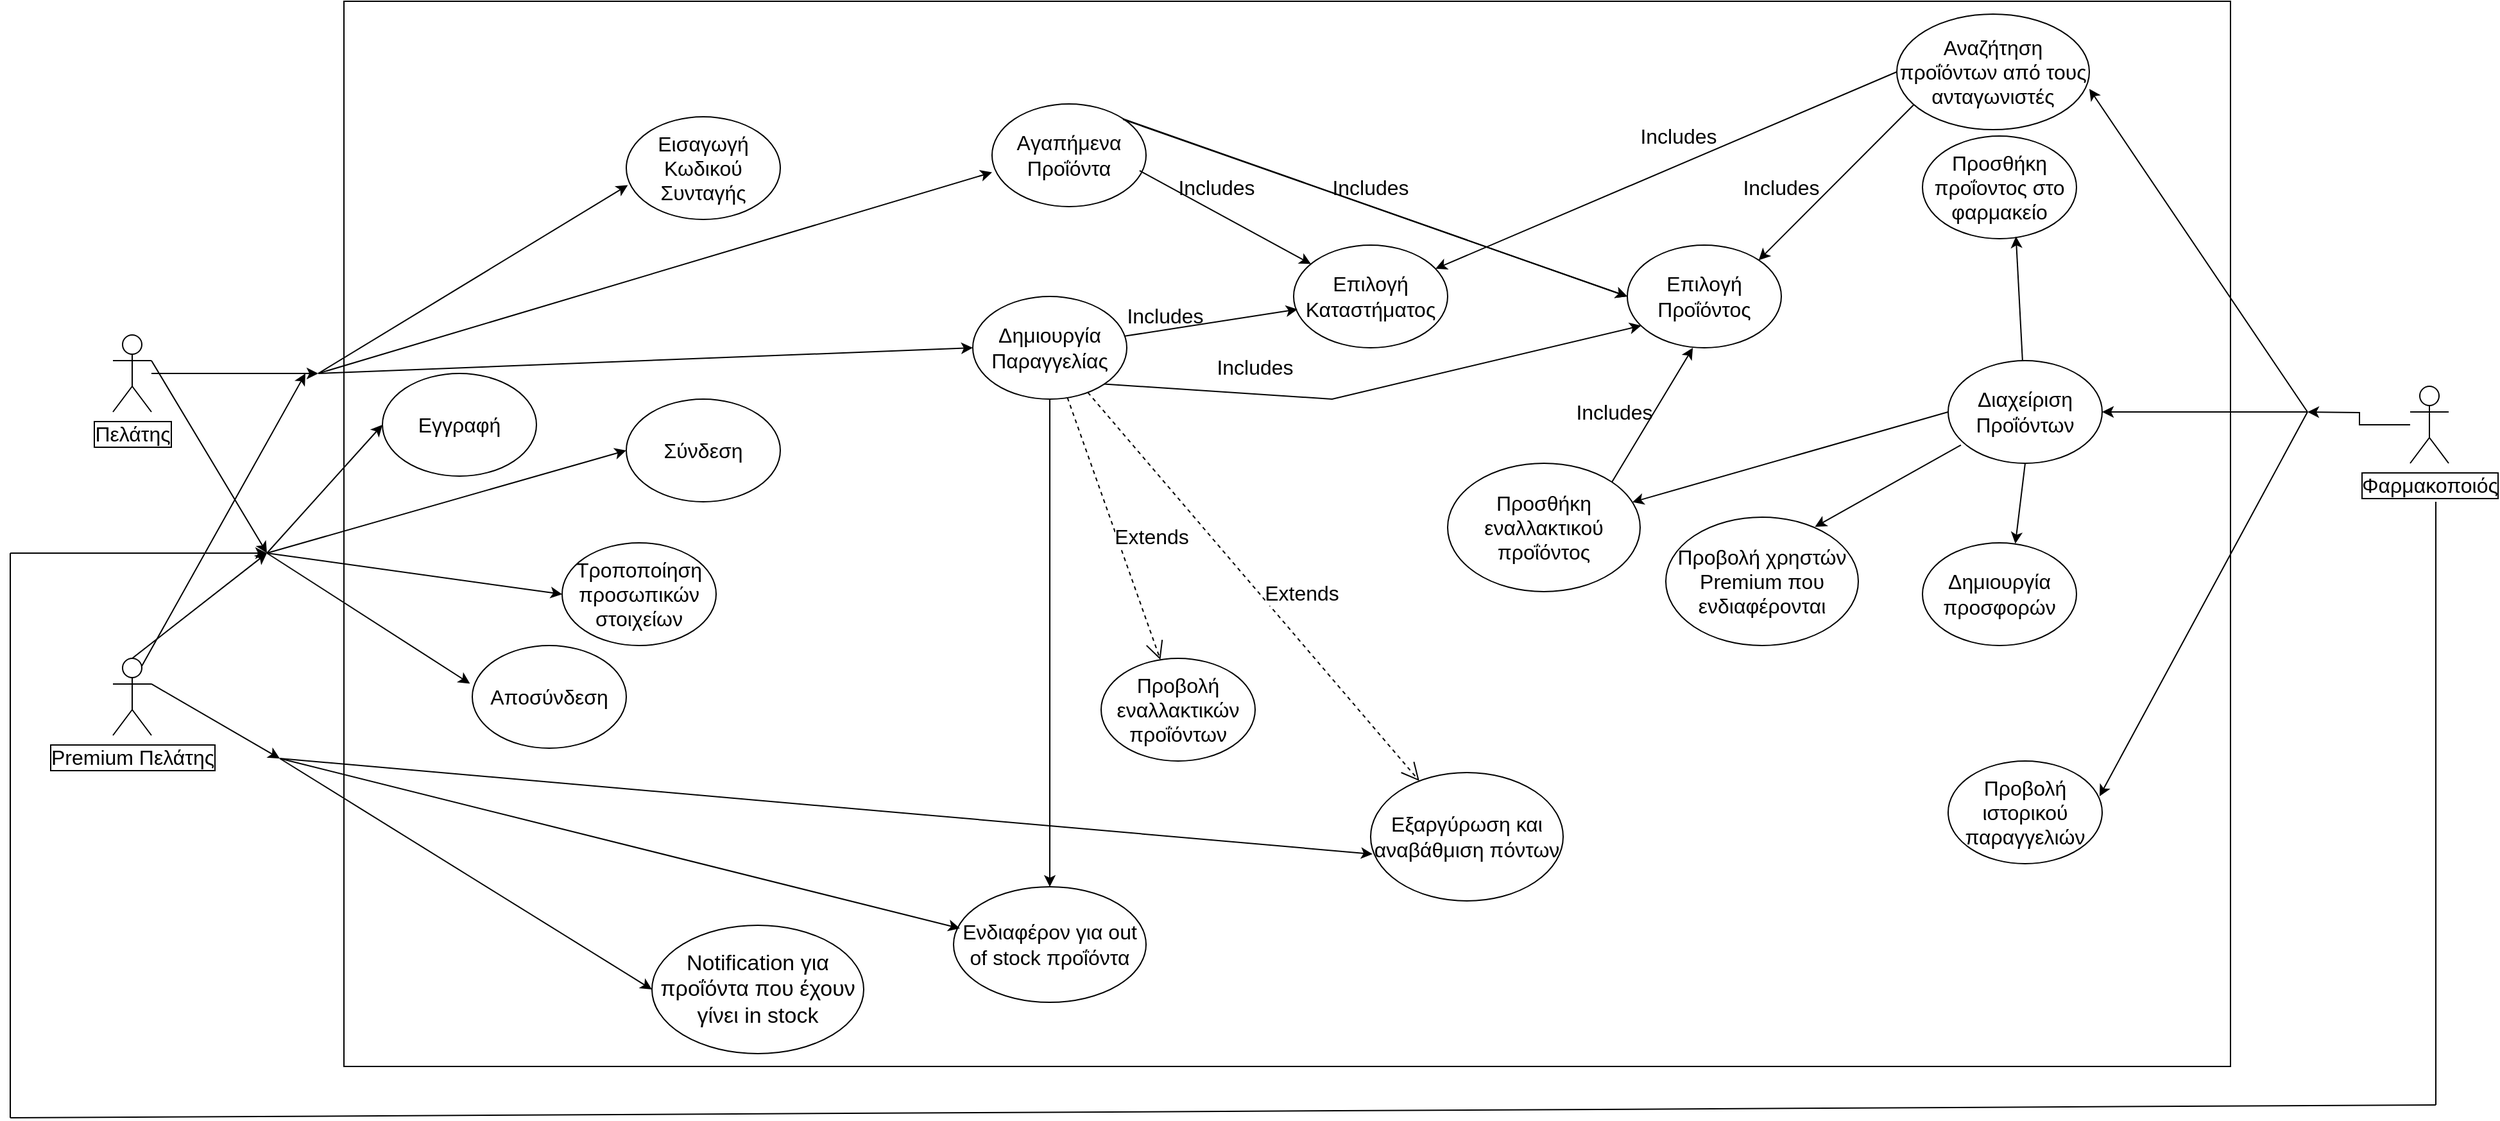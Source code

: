 <mxfile version="21.1.2" type="device">
  <diagram name="Page-1" id="Qe5NpkyWLI_vIHsc7dSD">
    <mxGraphModel dx="2858" dy="1490" grid="0" gridSize="10" guides="0" tooltips="0" connect="0" arrows="0" fold="1" page="0" pageScale="1" pageWidth="850" pageHeight="1100" math="0" shadow="0">
      <root>
        <mxCell id="0" />
        <mxCell id="1" parent="0" />
        <mxCell id="CREizObTUWnjvp1a3Svo-51" value="" style="rounded=0;labelBackgroundColor=none;labelBorderColor=none;strokeColor=default;fontFamily=Helvetica;fontSize=16;fontColor=none;fillColor=default;noLabel=1;" vertex="1" parent="1">
          <mxGeometry x="-270" y="-320" width="1470" height="830" as="geometry" />
        </mxCell>
        <mxCell id="CREizObTUWnjvp1a3Svo-108" style="edgeStyle=orthogonalEdgeStyle;rounded=0;orthogonalLoop=1;jettySize=auto;html=1;fontFamily=Helvetica;fontSize=16;fontColor=default;" edge="1" parent="1" source="4nn6u_0jlApEZRZTeu81-1">
          <mxGeometry relative="1" as="geometry">
            <mxPoint x="-290" y="-30" as="targetPoint" />
          </mxGeometry>
        </mxCell>
        <mxCell id="4nn6u_0jlApEZRZTeu81-1" value="Πελάτης" style="shape=umlActor;verticalLabelPosition=bottom;verticalAlign=top;html=1;outlineConnect=0;fontSize=16;labelBackgroundColor=default;labelBorderColor=default;" parent="1" vertex="1">
          <mxGeometry x="-450" y="-60" width="30" height="60" as="geometry" />
        </mxCell>
        <mxCell id="4nn6u_0jlApEZRZTeu81-4" value="Premium Πελάτης" style="shape=umlActor;verticalLabelPosition=bottom;verticalAlign=top;html=1;outlineConnect=0;fontSize=16;labelBorderColor=default;labelBackgroundColor=default;" parent="1" vertex="1">
          <mxGeometry x="-450" y="192" width="30" height="60" as="geometry" />
        </mxCell>
        <mxCell id="CREizObTUWnjvp1a3Svo-22" value="Σύνδεση" style="ellipse;whiteSpace=wrap;html=1;labelBackgroundColor=none;labelBorderColor=none;strokeColor=default;fontFamily=Helvetica;fontSize=16;fontColor=default;fillColor=default;" vertex="1" parent="1">
          <mxGeometry x="-50" y="-10" width="120" height="80" as="geometry" />
        </mxCell>
        <mxCell id="CREizObTUWnjvp1a3Svo-23" value="Εγγραφή" style="ellipse;whiteSpace=wrap;html=1;labelBackgroundColor=none;labelBorderColor=none;strokeColor=default;fontFamily=Helvetica;fontSize=16;fontColor=default;fillColor=default;" vertex="1" parent="1">
          <mxGeometry x="-240" y="-30" width="120" height="80" as="geometry" />
        </mxCell>
        <mxCell id="CREizObTUWnjvp1a3Svo-24" value="Προβολή εναλλακτικών προΐόντων" style="ellipse;whiteSpace=wrap;html=1;labelBackgroundColor=none;labelBorderColor=none;strokeColor=default;fontFamily=Helvetica;fontSize=16;fontColor=default;fillColor=default;" vertex="1" parent="1">
          <mxGeometry x="320" y="192" width="120" height="80" as="geometry" />
        </mxCell>
        <mxCell id="CREizObTUWnjvp1a3Svo-25" value="Εξαργύρωση και αναβάθμιση πόντων" style="ellipse;whiteSpace=wrap;html=1;labelBackgroundColor=none;labelBorderColor=none;strokeColor=default;fontFamily=Helvetica;fontSize=16;fontColor=default;fillColor=default;" vertex="1" parent="1">
          <mxGeometry x="530" y="281" width="150" height="100" as="geometry" />
        </mxCell>
        <mxCell id="CREizObTUWnjvp1a3Svo-68" style="edgeStyle=orthogonalEdgeStyle;rounded=0;orthogonalLoop=1;jettySize=auto;html=1;fontFamily=Helvetica;fontSize=16;fontColor=default;" edge="1" parent="1" source="CREizObTUWnjvp1a3Svo-26" target="CREizObTUWnjvp1a3Svo-30">
          <mxGeometry relative="1" as="geometry" />
        </mxCell>
        <mxCell id="CREizObTUWnjvp1a3Svo-26" value="Δημιουργία Παραγγελίας" style="ellipse;html=1;labelBackgroundColor=none;labelBorderColor=none;strokeColor=default;fontFamily=Helvetica;fontSize=16;fontColor=default;fillColor=default;whiteSpace=wrap;" vertex="1" parent="1">
          <mxGeometry x="220" y="-90" width="120" height="80" as="geometry" />
        </mxCell>
        <mxCell id="CREizObTUWnjvp1a3Svo-27" value="Εισαγωγή Κωδικού Συνταγής&lt;br&gt;" style="ellipse;whiteSpace=wrap;html=1;labelBackgroundColor=none;labelBorderColor=none;strokeColor=default;fontFamily=Helvetica;fontSize=16;fontColor=default;fillColor=default;" vertex="1" parent="1">
          <mxGeometry x="-50" y="-230" width="120" height="80" as="geometry" />
        </mxCell>
        <mxCell id="CREizObTUWnjvp1a3Svo-28" value="Τροποποίηση προσωπικών στοιχείων" style="ellipse;whiteSpace=wrap;html=1;labelBackgroundColor=none;labelBorderColor=none;strokeColor=default;fontFamily=Helvetica;fontSize=16;fontColor=default;fillColor=default;" vertex="1" parent="1">
          <mxGeometry x="-100" y="102" width="120" height="80" as="geometry" />
        </mxCell>
        <mxCell id="CREizObTUWnjvp1a3Svo-29" value="Αποσύνδεση" style="ellipse;whiteSpace=wrap;html=1;labelBackgroundColor=none;labelBorderColor=none;strokeColor=default;fontFamily=Helvetica;fontSize=16;fontColor=default;fillColor=default;" vertex="1" parent="1">
          <mxGeometry x="-170" y="182" width="120" height="80" as="geometry" />
        </mxCell>
        <mxCell id="CREizObTUWnjvp1a3Svo-30" value="Ενδιαφέρον για out of stock προΐόντα" style="ellipse;whiteSpace=wrap;html=1;labelBackgroundColor=none;labelBorderColor=none;strokeColor=default;fontFamily=Helvetica;fontSize=16;fontColor=default;fillColor=default;align=center;" vertex="1" parent="1">
          <mxGeometry x="205" y="370" width="150" height="90" as="geometry" />
        </mxCell>
        <mxCell id="CREizObTUWnjvp1a3Svo-42" value="" style="endArrow=classic;html=1;rounded=0;fontFamily=Helvetica;fontSize=16;fontColor=default;entryX=-0.015;entryY=0.371;entryDx=0;entryDy=0;entryPerimeter=0;" edge="1" parent="1" target="CREizObTUWnjvp1a3Svo-29">
          <mxGeometry width="50" height="50" relative="1" as="geometry">
            <mxPoint x="-330" y="110" as="sourcePoint" />
            <mxPoint x="-230" y="16" as="targetPoint" />
          </mxGeometry>
        </mxCell>
        <mxCell id="CREizObTUWnjvp1a3Svo-44" value="" style="endArrow=classic;html=1;rounded=0;fontFamily=Helvetica;fontSize=16;fontColor=default;entryX=0;entryY=0.5;entryDx=0;entryDy=0;" edge="1" parent="1" target="CREizObTUWnjvp1a3Svo-28">
          <mxGeometry width="50" height="50" relative="1" as="geometry">
            <mxPoint x="-330" y="110" as="sourcePoint" />
            <mxPoint x="-230" y="16" as="targetPoint" />
          </mxGeometry>
        </mxCell>
        <mxCell id="CREizObTUWnjvp1a3Svo-45" value="" style="endArrow=classic;html=1;rounded=0;fontFamily=Helvetica;fontSize=16;fontColor=default;entryX=0;entryY=0.5;entryDx=0;entryDy=0;" edge="1" parent="1" target="CREizObTUWnjvp1a3Svo-22">
          <mxGeometry width="50" height="50" relative="1" as="geometry">
            <mxPoint x="-330" y="110" as="sourcePoint" />
            <mxPoint x="-230" y="16" as="targetPoint" />
          </mxGeometry>
        </mxCell>
        <mxCell id="CREizObTUWnjvp1a3Svo-46" value="" style="endArrow=classic;html=1;rounded=0;fontFamily=Helvetica;fontSize=16;fontColor=default;entryX=0;entryY=0.5;entryDx=0;entryDy=0;" edge="1" parent="1" target="CREizObTUWnjvp1a3Svo-23">
          <mxGeometry width="50" height="50" relative="1" as="geometry">
            <mxPoint x="-330" y="110" as="sourcePoint" />
            <mxPoint x="-230" y="16" as="targetPoint" />
          </mxGeometry>
        </mxCell>
        <mxCell id="CREizObTUWnjvp1a3Svo-52" value="" style="endArrow=classic;html=1;rounded=0;fontFamily=Helvetica;fontSize=16;fontColor=default;exitX=0.5;exitY=0;exitDx=0;exitDy=0;exitPerimeter=0;" edge="1" parent="1" source="4nn6u_0jlApEZRZTeu81-4">
          <mxGeometry width="50" height="50" relative="1" as="geometry">
            <mxPoint x="220" y="130" as="sourcePoint" />
            <mxPoint x="-330" y="110" as="targetPoint" />
          </mxGeometry>
        </mxCell>
        <mxCell id="CREizObTUWnjvp1a3Svo-55" value="" style="endArrow=classic;html=1;rounded=0;fontFamily=Helvetica;fontSize=16;fontColor=default;exitX=1;exitY=0.333;exitDx=0;exitDy=0;exitPerimeter=0;" edge="1" parent="1" source="4nn6u_0jlApEZRZTeu81-1">
          <mxGeometry width="50" height="50" relative="1" as="geometry">
            <mxPoint x="220" y="130" as="sourcePoint" />
            <mxPoint x="-330" y="110" as="targetPoint" />
          </mxGeometry>
        </mxCell>
        <mxCell id="CREizObTUWnjvp1a3Svo-58" value="" style="endArrow=classic;html=1;rounded=0;fontFamily=Helvetica;fontSize=16;fontColor=default;entryX=0.033;entryY=0.36;entryDx=0;entryDy=0;entryPerimeter=0;" edge="1" parent="1" target="CREizObTUWnjvp1a3Svo-30">
          <mxGeometry width="50" height="50" relative="1" as="geometry">
            <mxPoint x="-320" y="270" as="sourcePoint" />
            <mxPoint x="140" y="50" as="targetPoint" />
          </mxGeometry>
        </mxCell>
        <mxCell id="CREizObTUWnjvp1a3Svo-67" value="Extends" style="endArrow=open;endSize=12;dashed=1;html=1;rounded=0;fontFamily=Helvetica;fontSize=16;fontColor=default;" edge="1" parent="1" source="CREizObTUWnjvp1a3Svo-26" target="CREizObTUWnjvp1a3Svo-24">
          <mxGeometry x="0.141" y="25" width="160" relative="1" as="geometry">
            <mxPoint x="400" y="10" as="sourcePoint" />
            <mxPoint x="560" y="10" as="targetPoint" />
            <mxPoint as="offset" />
          </mxGeometry>
        </mxCell>
        <mxCell id="CREizObTUWnjvp1a3Svo-70" value="" style="endArrow=classic;html=1;rounded=0;fontFamily=Helvetica;fontSize=16;fontColor=default;entryX=0.01;entryY=0.635;entryDx=0;entryDy=0;entryPerimeter=0;" edge="1" parent="1" target="CREizObTUWnjvp1a3Svo-25">
          <mxGeometry width="50" height="50" relative="1" as="geometry">
            <mxPoint x="-320" y="270" as="sourcePoint" />
            <mxPoint x="490" y="-60" as="targetPoint" />
          </mxGeometry>
        </mxCell>
        <mxCell id="CREizObTUWnjvp1a3Svo-73" value="Extends" style="endArrow=open;endSize=12;dashed=1;html=1;rounded=0;fontFamily=Helvetica;fontSize=16;fontColor=default;" edge="1" parent="1" source="CREizObTUWnjvp1a3Svo-26" target="CREizObTUWnjvp1a3Svo-25">
          <mxGeometry x="0.141" y="25" width="160" relative="1" as="geometry">
            <mxPoint x="280" y="80" as="sourcePoint" />
            <mxPoint x="555" y="-1" as="targetPoint" />
            <mxPoint as="offset" />
          </mxGeometry>
        </mxCell>
        <mxCell id="CREizObTUWnjvp1a3Svo-74" value="&lt;font style=&quot;font-size: 17px;&quot;&gt;Notification για προΐόντα που έχουν γίνει in stock&lt;/font&gt;" style="ellipse;whiteSpace=wrap;html=1;labelBackgroundColor=none;labelBorderColor=none;strokeColor=default;fontFamily=Helvetica;fontSize=16;fontColor=default;fillColor=default;align=center;" vertex="1" parent="1">
          <mxGeometry x="-30" y="400" width="165" height="100" as="geometry" />
        </mxCell>
        <mxCell id="CREizObTUWnjvp1a3Svo-75" value="" style="endArrow=classic;html=1;rounded=0;fontFamily=Helvetica;fontSize=16;fontColor=default;entryX=0;entryY=0.5;entryDx=0;entryDy=0;" edge="1" parent="1" target="CREizObTUWnjvp1a3Svo-74">
          <mxGeometry width="50" height="50" relative="1" as="geometry">
            <mxPoint x="-320" y="270" as="sourcePoint" />
            <mxPoint x="490" y="-70" as="targetPoint" />
          </mxGeometry>
        </mxCell>
        <mxCell id="CREizObTUWnjvp1a3Svo-76" value="Aγαπήμενα Προΐόντα" style="ellipse;whiteSpace=wrap;html=1;labelBackgroundColor=none;labelBorderColor=none;strokeColor=default;fontFamily=Helvetica;fontSize=16;fontColor=default;fillColor=default;" vertex="1" parent="1">
          <mxGeometry x="235" y="-240" width="120" height="80" as="geometry" />
        </mxCell>
        <mxCell id="CREizObTUWnjvp1a3Svo-79" value="Επιλογή Προΐόντος" style="ellipse;whiteSpace=wrap;html=1;labelBackgroundColor=none;labelBorderColor=none;strokeColor=default;fontFamily=Helvetica;fontSize=16;fontColor=default;fillColor=default;" vertex="1" parent="1">
          <mxGeometry x="730" y="-130" width="120" height="80" as="geometry" />
        </mxCell>
        <mxCell id="CREizObTUWnjvp1a3Svo-80" value="" style="endArrow=classic;html=1;rounded=0;fontFamily=Helvetica;fontSize=16;fontColor=default;exitX=1;exitY=0.333;exitDx=0;exitDy=0;exitPerimeter=0;" edge="1" parent="1" source="4nn6u_0jlApEZRZTeu81-4">
          <mxGeometry width="50" height="50" relative="1" as="geometry">
            <mxPoint x="440" y="-30" as="sourcePoint" />
            <mxPoint x="-320" y="270" as="targetPoint" />
          </mxGeometry>
        </mxCell>
        <mxCell id="CREizObTUWnjvp1a3Svo-87" value="" style="endArrow=classic;html=1;rounded=0;fontFamily=Helvetica;fontSize=16;fontColor=default;entryX=0;entryY=0.5;entryDx=0;entryDy=0;exitX=1;exitY=0;exitDx=0;exitDy=0;" edge="1" parent="1" source="CREizObTUWnjvp1a3Svo-76" target="CREizObTUWnjvp1a3Svo-79">
          <mxGeometry width="50" height="50" relative="1" as="geometry">
            <mxPoint x="260" y="130" as="sourcePoint" />
            <mxPoint x="310" y="80" as="targetPoint" />
          </mxGeometry>
        </mxCell>
        <mxCell id="CREizObTUWnjvp1a3Svo-88" value="Ιncludes" style="text;html=1;strokeColor=none;fillColor=none;align=center;verticalAlign=middle;whiteSpace=wrap;rounded=0;fontSize=16;fontFamily=Helvetica;fontColor=default;" vertex="1" parent="1">
          <mxGeometry x="500" y="-190" width="60" height="30" as="geometry" />
        </mxCell>
        <mxCell id="CREizObTUWnjvp1a3Svo-89" value="Eπιλογή Καταστήματος" style="ellipse;whiteSpace=wrap;html=1;labelBackgroundColor=none;labelBorderColor=none;strokeColor=default;fontFamily=Helvetica;fontSize=16;fontColor=default;fillColor=default;" vertex="1" parent="1">
          <mxGeometry x="470" y="-130" width="120" height="80" as="geometry" />
        </mxCell>
        <mxCell id="CREizObTUWnjvp1a3Svo-90" value="" style="endArrow=classic;html=1;rounded=0;fontFamily=Helvetica;fontSize=16;fontColor=default;exitX=1;exitY=0;exitDx=0;exitDy=0;fontStyle=1" edge="1" parent="1" target="CREizObTUWnjvp1a3Svo-89">
          <mxGeometry width="50" height="50" relative="1" as="geometry">
            <mxPoint x="350" y="-188" as="sourcePoint" />
            <mxPoint x="603" y="-200" as="targetPoint" />
          </mxGeometry>
        </mxCell>
        <mxCell id="CREizObTUWnjvp1a3Svo-91" value="Ιncludes" style="text;html=1;strokeColor=none;fillColor=none;align=center;verticalAlign=middle;whiteSpace=wrap;rounded=0;fontSize=16;fontFamily=Helvetica;fontColor=default;fontStyle=0" vertex="1" parent="1">
          <mxGeometry x="380" y="-190" width="60" height="30" as="geometry" />
        </mxCell>
        <mxCell id="CREizObTUWnjvp1a3Svo-94" value="" style="endArrow=classic;html=1;rounded=0;fontFamily=Helvetica;fontSize=16;fontColor=default;entryX=0.025;entryY=0.625;entryDx=0;entryDy=0;entryPerimeter=0;" edge="1" parent="1" source="CREizObTUWnjvp1a3Svo-26" target="CREizObTUWnjvp1a3Svo-89">
          <mxGeometry width="50" height="50" relative="1" as="geometry">
            <mxPoint x="630" y="70" as="sourcePoint" />
            <mxPoint x="680" y="20" as="targetPoint" />
          </mxGeometry>
        </mxCell>
        <mxCell id="CREizObTUWnjvp1a3Svo-95" value="Ιncludes" style="text;html=1;strokeColor=none;fillColor=none;align=center;verticalAlign=middle;whiteSpace=wrap;rounded=0;fontSize=16;fontFamily=Helvetica;fontColor=default;fontStyle=0" vertex="1" parent="1">
          <mxGeometry x="340" y="-90" width="60" height="30" as="geometry" />
        </mxCell>
        <mxCell id="CREizObTUWnjvp1a3Svo-96" value="" style="endArrow=classic;html=1;rounded=0;fontFamily=Helvetica;fontSize=16;fontColor=default;entryX=0.09;entryY=0.784;entryDx=0;entryDy=0;entryPerimeter=0;exitX=1;exitY=1;exitDx=0;exitDy=0;" edge="1" parent="1" source="CREizObTUWnjvp1a3Svo-26" target="CREizObTUWnjvp1a3Svo-79">
          <mxGeometry width="50" height="50" relative="1" as="geometry">
            <mxPoint x="630" y="70" as="sourcePoint" />
            <mxPoint x="680" y="20" as="targetPoint" />
            <Array as="points">
              <mxPoint x="500" y="-10" />
            </Array>
          </mxGeometry>
        </mxCell>
        <mxCell id="CREizObTUWnjvp1a3Svo-98" value="Ιncludes" style="text;html=1;strokeColor=none;fillColor=none;align=center;verticalAlign=middle;whiteSpace=wrap;rounded=0;fontSize=16;fontFamily=Helvetica;fontColor=default;fontStyle=0" vertex="1" parent="1">
          <mxGeometry x="410" y="-50" width="60" height="30" as="geometry" />
        </mxCell>
        <mxCell id="CREizObTUWnjvp1a3Svo-143" style="edgeStyle=orthogonalEdgeStyle;rounded=0;orthogonalLoop=1;jettySize=auto;html=1;fontFamily=Helvetica;fontSize=16;fontColor=default;" edge="1" parent="1" source="CREizObTUWnjvp1a3Svo-100">
          <mxGeometry relative="1" as="geometry">
            <mxPoint x="1260" as="targetPoint" />
          </mxGeometry>
        </mxCell>
        <mxCell id="CREizObTUWnjvp1a3Svo-100" value="Φαρμακοποιός" style="shape=umlActor;verticalLabelPosition=bottom;verticalAlign=top;html=1;outlineConnect=0;labelBackgroundColor=default;labelBorderColor=default;strokeColor=default;fontFamily=Helvetica;fontSize=16;fontColor=default;fillColor=default;" vertex="1" parent="1">
          <mxGeometry x="1340" y="-20" width="30" height="60" as="geometry" />
        </mxCell>
        <mxCell id="CREizObTUWnjvp1a3Svo-101" value="" style="endArrow=classic;html=1;rounded=0;fontFamily=Helvetica;fontSize=16;fontColor=default;" edge="1" parent="1">
          <mxGeometry width="50" height="50" relative="1" as="geometry">
            <mxPoint x="-530" y="110" as="sourcePoint" />
            <mxPoint x="-330" y="110" as="targetPoint" />
          </mxGeometry>
        </mxCell>
        <mxCell id="CREizObTUWnjvp1a3Svo-102" value="" style="endArrow=none;html=1;rounded=0;fontFamily=Helvetica;fontSize=16;fontColor=default;" edge="1" parent="1">
          <mxGeometry width="50" height="50" relative="1" as="geometry">
            <mxPoint x="-530" y="550" as="sourcePoint" />
            <mxPoint x="-530" y="110" as="targetPoint" />
          </mxGeometry>
        </mxCell>
        <mxCell id="CREizObTUWnjvp1a3Svo-103" value="" style="endArrow=none;html=1;rounded=0;fontFamily=Helvetica;fontSize=16;fontColor=default;" edge="1" parent="1">
          <mxGeometry width="50" height="50" relative="1" as="geometry">
            <mxPoint x="-530" y="550" as="sourcePoint" />
            <mxPoint x="1360" y="540" as="targetPoint" />
          </mxGeometry>
        </mxCell>
        <mxCell id="CREizObTUWnjvp1a3Svo-104" value="" style="endArrow=none;html=1;rounded=0;fontFamily=Helvetica;fontSize=16;fontColor=default;" edge="1" parent="1">
          <mxGeometry width="50" height="50" relative="1" as="geometry">
            <mxPoint x="1360" y="540" as="sourcePoint" />
            <mxPoint x="1360" y="70" as="targetPoint" />
          </mxGeometry>
        </mxCell>
        <mxCell id="CREizObTUWnjvp1a3Svo-106" value="" style="endArrow=classic;html=1;rounded=0;fontFamily=Helvetica;fontSize=16;fontColor=default;entryX=0;entryY=0.5;entryDx=0;entryDy=0;" edge="1" parent="1" target="CREizObTUWnjvp1a3Svo-26">
          <mxGeometry width="50" height="50" relative="1" as="geometry">
            <mxPoint x="-290" y="-30" as="sourcePoint" />
            <mxPoint x="210" y="-10" as="targetPoint" />
          </mxGeometry>
        </mxCell>
        <mxCell id="CREizObTUWnjvp1a3Svo-107" value="" style="endArrow=classic;html=1;rounded=0;fontFamily=Helvetica;fontSize=16;fontColor=default;entryX=0;entryY=0.666;entryDx=0;entryDy=0;entryPerimeter=0;" edge="1" parent="1" target="CREizObTUWnjvp1a3Svo-76">
          <mxGeometry width="50" height="50" relative="1" as="geometry">
            <mxPoint x="-290" y="-30" as="sourcePoint" />
            <mxPoint x="210" y="-10" as="targetPoint" />
          </mxGeometry>
        </mxCell>
        <mxCell id="CREizObTUWnjvp1a3Svo-110" value="" style="endArrow=classic;html=1;rounded=0;fontFamily=Helvetica;fontSize=16;fontColor=default;exitX=0.75;exitY=0.1;exitDx=0;exitDy=0;exitPerimeter=0;" edge="1" parent="1" source="4nn6u_0jlApEZRZTeu81-4">
          <mxGeometry width="50" height="50" relative="1" as="geometry">
            <mxPoint x="160" y="40" as="sourcePoint" />
            <mxPoint x="-300" y="-30" as="targetPoint" />
          </mxGeometry>
        </mxCell>
        <mxCell id="CREizObTUWnjvp1a3Svo-111" value="" style="endArrow=classic;html=1;rounded=0;fontFamily=Helvetica;fontSize=16;fontColor=default;entryX=0.01;entryY=0.666;entryDx=0;entryDy=0;entryPerimeter=0;" edge="1" parent="1" target="CREizObTUWnjvp1a3Svo-27">
          <mxGeometry width="50" height="50" relative="1" as="geometry">
            <mxPoint x="-290" y="-30" as="sourcePoint" />
            <mxPoint x="310" y="-50" as="targetPoint" />
          </mxGeometry>
        </mxCell>
        <mxCell id="CREizObTUWnjvp1a3Svo-112" value="Διαχείριση Προΐόντων" style="ellipse;whiteSpace=wrap;html=1;labelBackgroundColor=none;labelBorderColor=none;strokeColor=default;fontFamily=Helvetica;fontSize=16;fontColor=default;fillColor=default;" vertex="1" parent="1">
          <mxGeometry x="980" y="-40" width="120" height="80" as="geometry" />
        </mxCell>
        <mxCell id="CREizObTUWnjvp1a3Svo-115" value="" style="endArrow=classic;html=1;rounded=0;fontFamily=Helvetica;fontSize=16;fontColor=default;entryX=1;entryY=0.5;entryDx=0;entryDy=0;" edge="1" parent="1" target="CREizObTUWnjvp1a3Svo-112">
          <mxGeometry width="50" height="50" relative="1" as="geometry">
            <mxPoint x="1260" as="sourcePoint" />
            <mxPoint x="820" as="targetPoint" />
          </mxGeometry>
        </mxCell>
        <mxCell id="CREizObTUWnjvp1a3Svo-116" value="Αναζήτηση προΐόντων από τους ανταγωνιστές" style="ellipse;whiteSpace=wrap;html=1;labelBackgroundColor=none;labelBorderColor=none;strokeColor=default;fontFamily=Helvetica;fontSize=16;fontColor=default;fillColor=default;" vertex="1" parent="1">
          <mxGeometry x="940" y="-310" width="150" height="90" as="geometry" />
        </mxCell>
        <mxCell id="CREizObTUWnjvp1a3Svo-117" value="" style="endArrow=classic;html=1;rounded=0;fontFamily=Helvetica;fontSize=16;fontColor=default;entryX=1;entryY=0.647;entryDx=0;entryDy=0;entryPerimeter=0;" edge="1" parent="1" target="CREizObTUWnjvp1a3Svo-116">
          <mxGeometry width="50" height="50" relative="1" as="geometry">
            <mxPoint x="1260" as="sourcePoint" />
            <mxPoint x="820" y="-30" as="targetPoint" />
          </mxGeometry>
        </mxCell>
        <mxCell id="CREizObTUWnjvp1a3Svo-118" value="" style="endArrow=classic;html=1;rounded=0;fontFamily=Helvetica;fontSize=16;fontColor=default;exitX=0;exitY=0.5;exitDx=0;exitDy=0;" edge="1" parent="1" source="CREizObTUWnjvp1a3Svo-116" target="CREizObTUWnjvp1a3Svo-89">
          <mxGeometry width="50" height="50" relative="1" as="geometry">
            <mxPoint x="770" y="20" as="sourcePoint" />
            <mxPoint x="820" y="-30" as="targetPoint" />
          </mxGeometry>
        </mxCell>
        <mxCell id="CREizObTUWnjvp1a3Svo-119" value="Ιncludes" style="text;html=1;strokeColor=none;fillColor=none;align=center;verticalAlign=middle;whiteSpace=wrap;rounded=0;fontSize=16;fontFamily=Helvetica;fontColor=default;fontStyle=0" vertex="1" parent="1">
          <mxGeometry x="740" y="-230" width="60" height="30" as="geometry" />
        </mxCell>
        <mxCell id="CREizObTUWnjvp1a3Svo-121" value="Προβολή ιστορικού παραγγελιών" style="ellipse;whiteSpace=wrap;html=1;labelBackgroundColor=none;labelBorderColor=none;strokeColor=default;fontFamily=Helvetica;fontSize=16;fontColor=default;fillColor=default;" vertex="1" parent="1">
          <mxGeometry x="980" y="272" width="120" height="80" as="geometry" />
        </mxCell>
        <mxCell id="CREizObTUWnjvp1a3Svo-122" value="Προσθήκη προΐοντος στο φαρμακείο" style="ellipse;html=1;labelBackgroundColor=none;labelBorderColor=none;strokeColor=default;fontFamily=Helvetica;fontSize=16;fontColor=default;fillColor=default;whiteSpace=wrap;" vertex="1" parent="1">
          <mxGeometry x="960" y="-215" width="120" height="80" as="geometry" />
        </mxCell>
        <mxCell id="CREizObTUWnjvp1a3Svo-123" value="Δημιουργία προσφορών" style="ellipse;html=1;labelBackgroundColor=none;labelBorderColor=none;strokeColor=default;fontFamily=Helvetica;fontSize=16;fontColor=default;fillColor=default;whiteSpace=wrap;" vertex="1" parent="1">
          <mxGeometry x="960" y="102" width="120" height="80" as="geometry" />
        </mxCell>
        <mxCell id="CREizObTUWnjvp1a3Svo-125" value="" style="endArrow=classic;html=1;rounded=0;fontFamily=Helvetica;fontSize=16;fontColor=default;entryX=0.607;entryY=0.978;entryDx=0;entryDy=0;entryPerimeter=0;" edge="1" parent="1" source="CREizObTUWnjvp1a3Svo-112" target="CREizObTUWnjvp1a3Svo-122">
          <mxGeometry width="50" height="50" relative="1" as="geometry">
            <mxPoint x="1260" as="sourcePoint" />
            <mxPoint x="400" y="-140" as="targetPoint" />
          </mxGeometry>
        </mxCell>
        <mxCell id="CREizObTUWnjvp1a3Svo-128" value="" style="endArrow=classic;html=1;rounded=0;fontFamily=Helvetica;fontSize=16;fontColor=default;entryX=0.603;entryY=0.008;entryDx=0;entryDy=0;entryPerimeter=0;exitX=0.5;exitY=1;exitDx=0;exitDy=0;" edge="1" parent="1" source="CREizObTUWnjvp1a3Svo-112" target="CREizObTUWnjvp1a3Svo-123">
          <mxGeometry width="50" height="50" relative="1" as="geometry">
            <mxPoint x="610" y="-40" as="sourcePoint" />
            <mxPoint x="660" y="-90" as="targetPoint" />
          </mxGeometry>
        </mxCell>
        <mxCell id="CREizObTUWnjvp1a3Svo-130" value="Προβολή χρηστών Premium που ενδιαφέρονται" style="ellipse;html=1;labelBackgroundColor=none;labelBorderColor=none;strokeColor=default;fontFamily=Helvetica;fontSize=16;fontColor=default;fillColor=default;whiteSpace=wrap;" vertex="1" parent="1">
          <mxGeometry x="760" y="82" width="150" height="100" as="geometry" />
        </mxCell>
        <mxCell id="CREizObTUWnjvp1a3Svo-131" value="" style="endArrow=classic;html=1;rounded=0;fontFamily=Helvetica;fontSize=16;fontColor=default;entryX=0.775;entryY=0.075;entryDx=0;entryDy=0;entryPerimeter=0;exitX=0.083;exitY=0.822;exitDx=0;exitDy=0;exitPerimeter=0;" edge="1" parent="1" source="CREizObTUWnjvp1a3Svo-112" target="CREizObTUWnjvp1a3Svo-130">
          <mxGeometry width="50" height="50" relative="1" as="geometry">
            <mxPoint x="330" y="110" as="sourcePoint" />
            <mxPoint x="380" y="60" as="targetPoint" />
          </mxGeometry>
        </mxCell>
        <mxCell id="CREizObTUWnjvp1a3Svo-132" value="Προσθήκη εναλλακτικού προΐόντος" style="ellipse;html=1;labelBackgroundColor=none;labelBorderColor=none;strokeColor=default;fontFamily=Helvetica;fontSize=16;fontColor=default;fillColor=default;whiteSpace=wrap;" vertex="1" parent="1">
          <mxGeometry x="590" y="40" width="150" height="100" as="geometry" />
        </mxCell>
        <mxCell id="CREizObTUWnjvp1a3Svo-133" value="" style="endArrow=classic;html=1;rounded=0;fontFamily=Helvetica;fontSize=16;fontColor=default;entryX=0;entryY=0.5;entryDx=0;entryDy=0;exitX=1;exitY=0;exitDx=0;exitDy=0;" edge="1" parent="1">
          <mxGeometry width="50" height="50" relative="1" as="geometry">
            <mxPoint x="337" y="-228" as="sourcePoint" />
            <mxPoint x="730" y="-90" as="targetPoint" />
          </mxGeometry>
        </mxCell>
        <mxCell id="CREizObTUWnjvp1a3Svo-134" value="Ιncludes" style="text;html=1;strokeColor=none;fillColor=none;align=center;verticalAlign=middle;whiteSpace=wrap;rounded=0;fontSize=16;fontFamily=Helvetica;fontColor=default;" vertex="1" parent="1">
          <mxGeometry x="690" y="-15" width="60" height="30" as="geometry" />
        </mxCell>
        <mxCell id="CREizObTUWnjvp1a3Svo-135" value="" style="endArrow=classic;html=1;rounded=0;fontFamily=Helvetica;fontSize=16;fontColor=default;exitX=1;exitY=0;exitDx=0;exitDy=0;" edge="1" parent="1" source="CREizObTUWnjvp1a3Svo-132">
          <mxGeometry width="50" height="50" relative="1" as="geometry">
            <mxPoint x="720" y="52.77" as="sourcePoint" />
            <mxPoint x="781.061" y="-50.0" as="targetPoint" />
          </mxGeometry>
        </mxCell>
        <mxCell id="CREizObTUWnjvp1a3Svo-137" value="" style="endArrow=classic;html=1;rounded=0;fontFamily=Helvetica;fontSize=16;fontColor=default;exitX=0;exitY=0.5;exitDx=0;exitDy=0;" edge="1" parent="1" source="CREizObTUWnjvp1a3Svo-112" target="CREizObTUWnjvp1a3Svo-132">
          <mxGeometry width="50" height="50" relative="1" as="geometry">
            <mxPoint x="330" y="110" as="sourcePoint" />
            <mxPoint x="380" y="60" as="targetPoint" />
          </mxGeometry>
        </mxCell>
        <mxCell id="CREizObTUWnjvp1a3Svo-142" value="" style="endArrow=classic;html=1;rounded=0;fontFamily=Helvetica;fontSize=16;fontColor=default;entryX=0.983;entryY=0.344;entryDx=0;entryDy=0;entryPerimeter=0;" edge="1" parent="1" target="CREizObTUWnjvp1a3Svo-121">
          <mxGeometry width="50" height="50" relative="1" as="geometry">
            <mxPoint x="1260" as="sourcePoint" />
            <mxPoint x="110" y="-60" as="targetPoint" />
          </mxGeometry>
        </mxCell>
        <mxCell id="CREizObTUWnjvp1a3Svo-211" value="" style="endArrow=classic;html=1;rounded=0;fontFamily=Helvetica;fontSize=16;fontColor=default;entryX=1;entryY=0;entryDx=0;entryDy=0;exitX=0.088;exitY=0.785;exitDx=0;exitDy=0;exitPerimeter=0;" edge="1" parent="1" source="CREizObTUWnjvp1a3Svo-116" target="CREizObTUWnjvp1a3Svo-79">
          <mxGeometry width="50" height="50" relative="1" as="geometry">
            <mxPoint x="490" y="50" as="sourcePoint" />
            <mxPoint x="540" as="targetPoint" />
          </mxGeometry>
        </mxCell>
        <mxCell id="CREizObTUWnjvp1a3Svo-212" value="Ιncludes" style="text;html=1;strokeColor=none;fillColor=none;align=center;verticalAlign=middle;whiteSpace=wrap;rounded=0;fontSize=16;fontFamily=Helvetica;fontColor=default;fontStyle=0" vertex="1" parent="1">
          <mxGeometry x="820" y="-190" width="60" height="30" as="geometry" />
        </mxCell>
      </root>
    </mxGraphModel>
  </diagram>
</mxfile>
